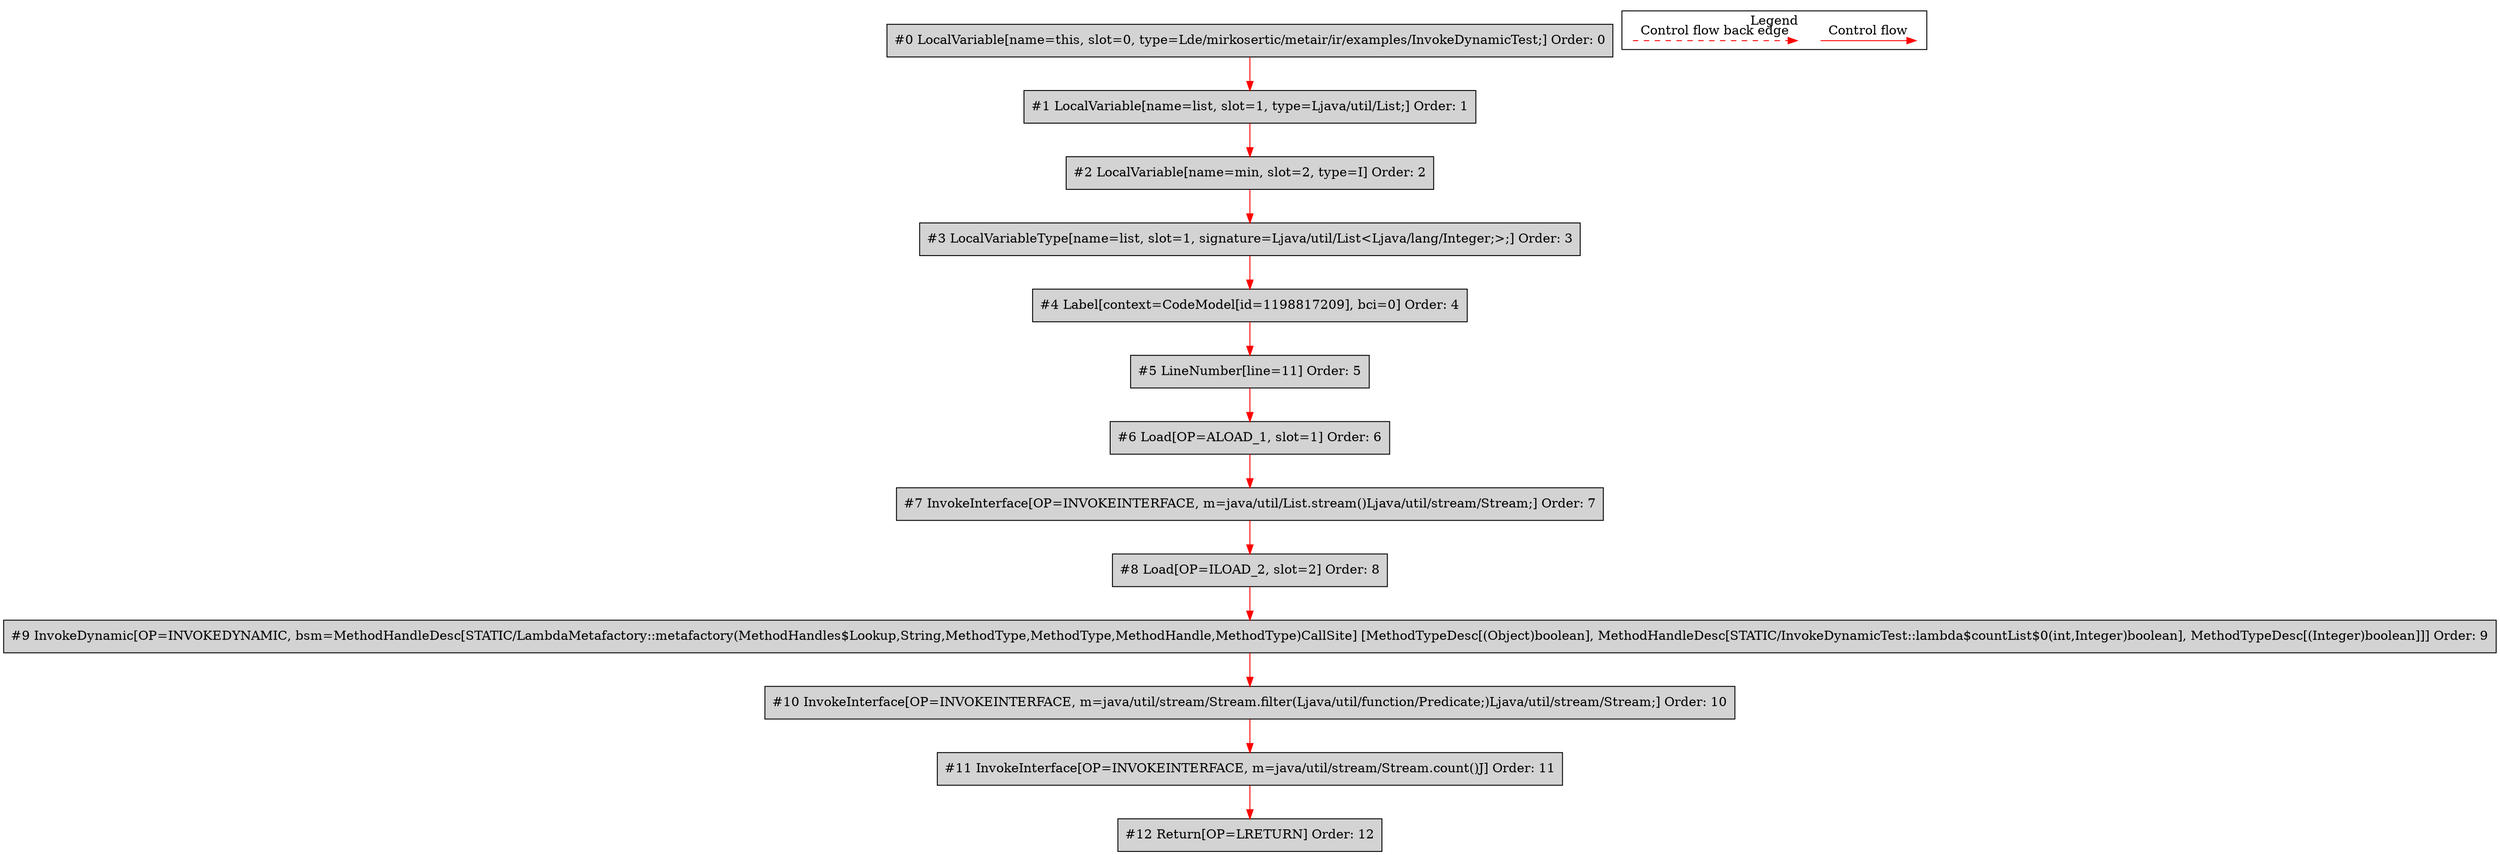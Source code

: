 digraph {
 ordering="in";
 node0[label="#0 LocalVariable[name=this, slot=0, type=Lde/mirkosertic/metair/ir/examples/InvokeDynamicTest;] Order: 0", shape=box, fillcolor=lightgrey, style=filled];
 node1[label="#1 LocalVariable[name=list, slot=1, type=Ljava/util/List;] Order: 1", shape=box, fillcolor=lightgrey, style=filled];
 node2[label="#2 LocalVariable[name=min, slot=2, type=I] Order: 2", shape=box, fillcolor=lightgrey, style=filled];
 node3[label="#3 LocalVariableType[name=list, slot=1, signature=Ljava/util/List<Ljava/lang/Integer;>;] Order: 3", shape=box, fillcolor=lightgrey, style=filled];
 node4[label="#4 Label[context=CodeModel[id=1198817209], bci=0] Order: 4", shape=box, fillcolor=lightgrey, style=filled];
 node5[label="#5 LineNumber[line=11] Order: 5", shape=box, fillcolor=lightgrey, style=filled];
 node6[label="#6 Load[OP=ALOAD_1, slot=1] Order: 6", shape=box, fillcolor=lightgrey, style=filled];
 node7[label="#7 InvokeInterface[OP=INVOKEINTERFACE, m=java/util/List.stream()Ljava/util/stream/Stream;] Order: 7", shape=box, fillcolor=lightgrey, style=filled];
 node8[label="#8 Load[OP=ILOAD_2, slot=2] Order: 8", shape=box, fillcolor=lightgrey, style=filled];
 node9[label="#9 InvokeDynamic[OP=INVOKEDYNAMIC, bsm=MethodHandleDesc[STATIC/LambdaMetafactory::metafactory(MethodHandles$Lookup,String,MethodType,MethodType,MethodHandle,MethodType)CallSite] [MethodTypeDesc[(Object)boolean], MethodHandleDesc[STATIC/InvokeDynamicTest::lambda$countList$0(int,Integer)boolean], MethodTypeDesc[(Integer)boolean]]] Order: 9", shape=box, fillcolor=lightgrey, style=filled];
 node10[label="#10 InvokeInterface[OP=INVOKEINTERFACE, m=java/util/stream/Stream.filter(Ljava/util/function/Predicate;)Ljava/util/stream/Stream;] Order: 10", shape=box, fillcolor=lightgrey, style=filled];
 node11[label="#11 InvokeInterface[OP=INVOKEINTERFACE, m=java/util/stream/Stream.count()J] Order: 11", shape=box, fillcolor=lightgrey, style=filled];
 node12[label="#12 Return[OP=LRETURN] Order: 12", shape=box, fillcolor=lightgrey, style=filled];
 node0 -> node1[color=red];
 node1 -> node2[color=red];
 node2 -> node3[color=red];
 node3 -> node4[color=red];
 node4 -> node5[color=red];
 node5 -> node6[color=red];
 node6 -> node7[color=red];
 node7 -> node8[color=red];
 node8 -> node9[color=red];
 node9 -> node10[color=red];
 node10 -> node11[color=red];
 node11 -> node12[color=red];
 subgraph cluster_000 {
  label = "Legend";
  node [shape=point]
  {
   rank=same;
   c0 [style = invis];
   c1 [style = invis];
   c2 [style = invis];
   c3 [style = invis];
  }
  c0 -> c1 [label="Control flow", style=solid, color=red]
  c2 -> c3 [label="Control flow back edge", style=dashed, color=red]
 }

}
